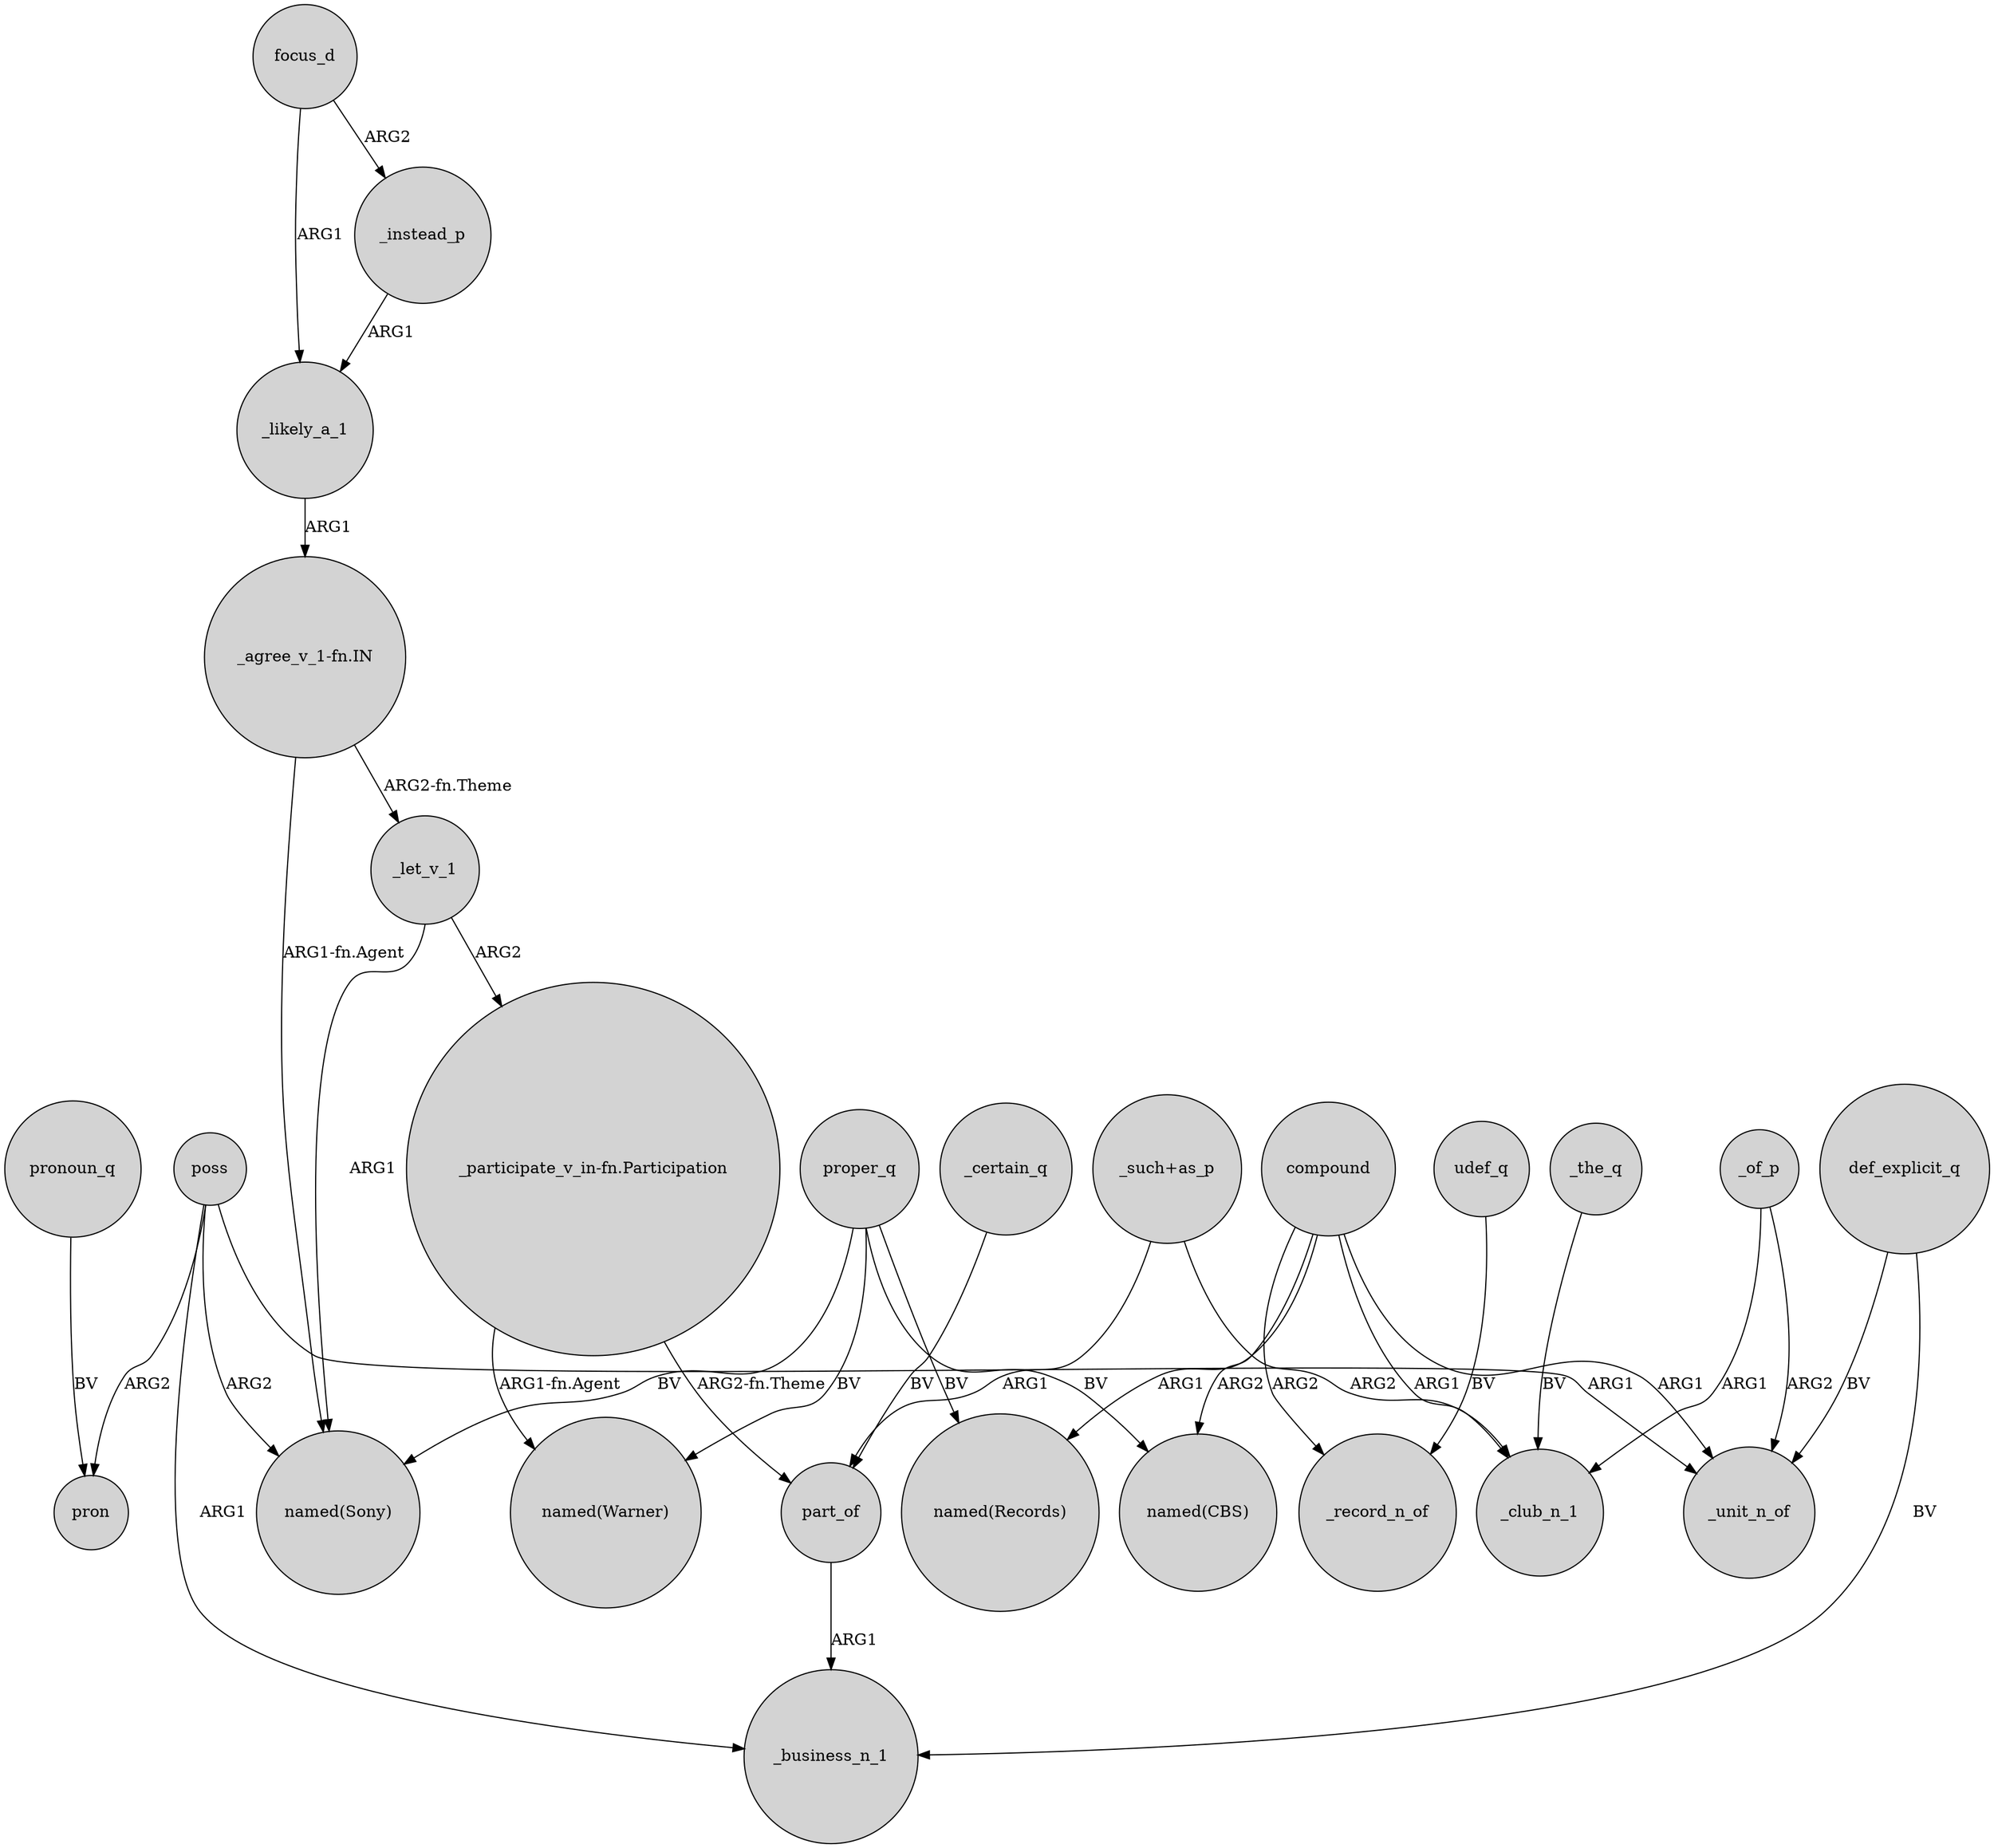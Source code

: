 digraph {
	node [shape=circle style=filled]
	"_such+as_p" -> _club_n_1 [label=ARG2]
	_certain_q -> part_of [label=BV]
	poss -> pron [label=ARG2]
	def_explicit_q -> _unit_n_of [label=BV]
	compound -> _unit_n_of [label=ARG1]
	proper_q -> "named(CBS)" [label=BV]
	udef_q -> _record_n_of [label=BV]
	part_of -> _business_n_1 [label=ARG1]
	_of_p -> _club_n_1 [label=ARG1]
	focus_d -> _likely_a_1 [label=ARG1]
	poss -> _business_n_1 [label=ARG1]
	"_agree_v_1-fn.IN" -> _let_v_1 [label="ARG2-fn.Theme"]
	"_participate_v_in-fn.Participation" -> "named(Warner)" [label="ARG1-fn.Agent"]
	_of_p -> _unit_n_of [label=ARG2]
	proper_q -> "named(Sony)" [label=BV]
	poss -> "named(Sony)" [label=ARG2]
	compound -> _record_n_of [label=ARG2]
	"_such+as_p" -> part_of [label=ARG1]
	pronoun_q -> pron [label=BV]
	_let_v_1 -> "named(Sony)" [label=ARG1]
	_likely_a_1 -> "_agree_v_1-fn.IN" [label=ARG1]
	_instead_p -> _likely_a_1 [label=ARG1]
	compound -> "named(CBS)" [label=ARG2]
	poss -> _unit_n_of [label=ARG1]
	compound -> _club_n_1 [label=ARG1]
	"_agree_v_1-fn.IN" -> "named(Sony)" [label="ARG1-fn.Agent"]
	_the_q -> _club_n_1 [label=BV]
	proper_q -> "named(Warner)" [label=BV]
	"_participate_v_in-fn.Participation" -> part_of [label="ARG2-fn.Theme"]
	compound -> "named(Records)" [label=ARG1]
	_let_v_1 -> "_participate_v_in-fn.Participation" [label=ARG2]
	proper_q -> "named(Records)" [label=BV]
	focus_d -> _instead_p [label=ARG2]
	def_explicit_q -> _business_n_1 [label=BV]
}
